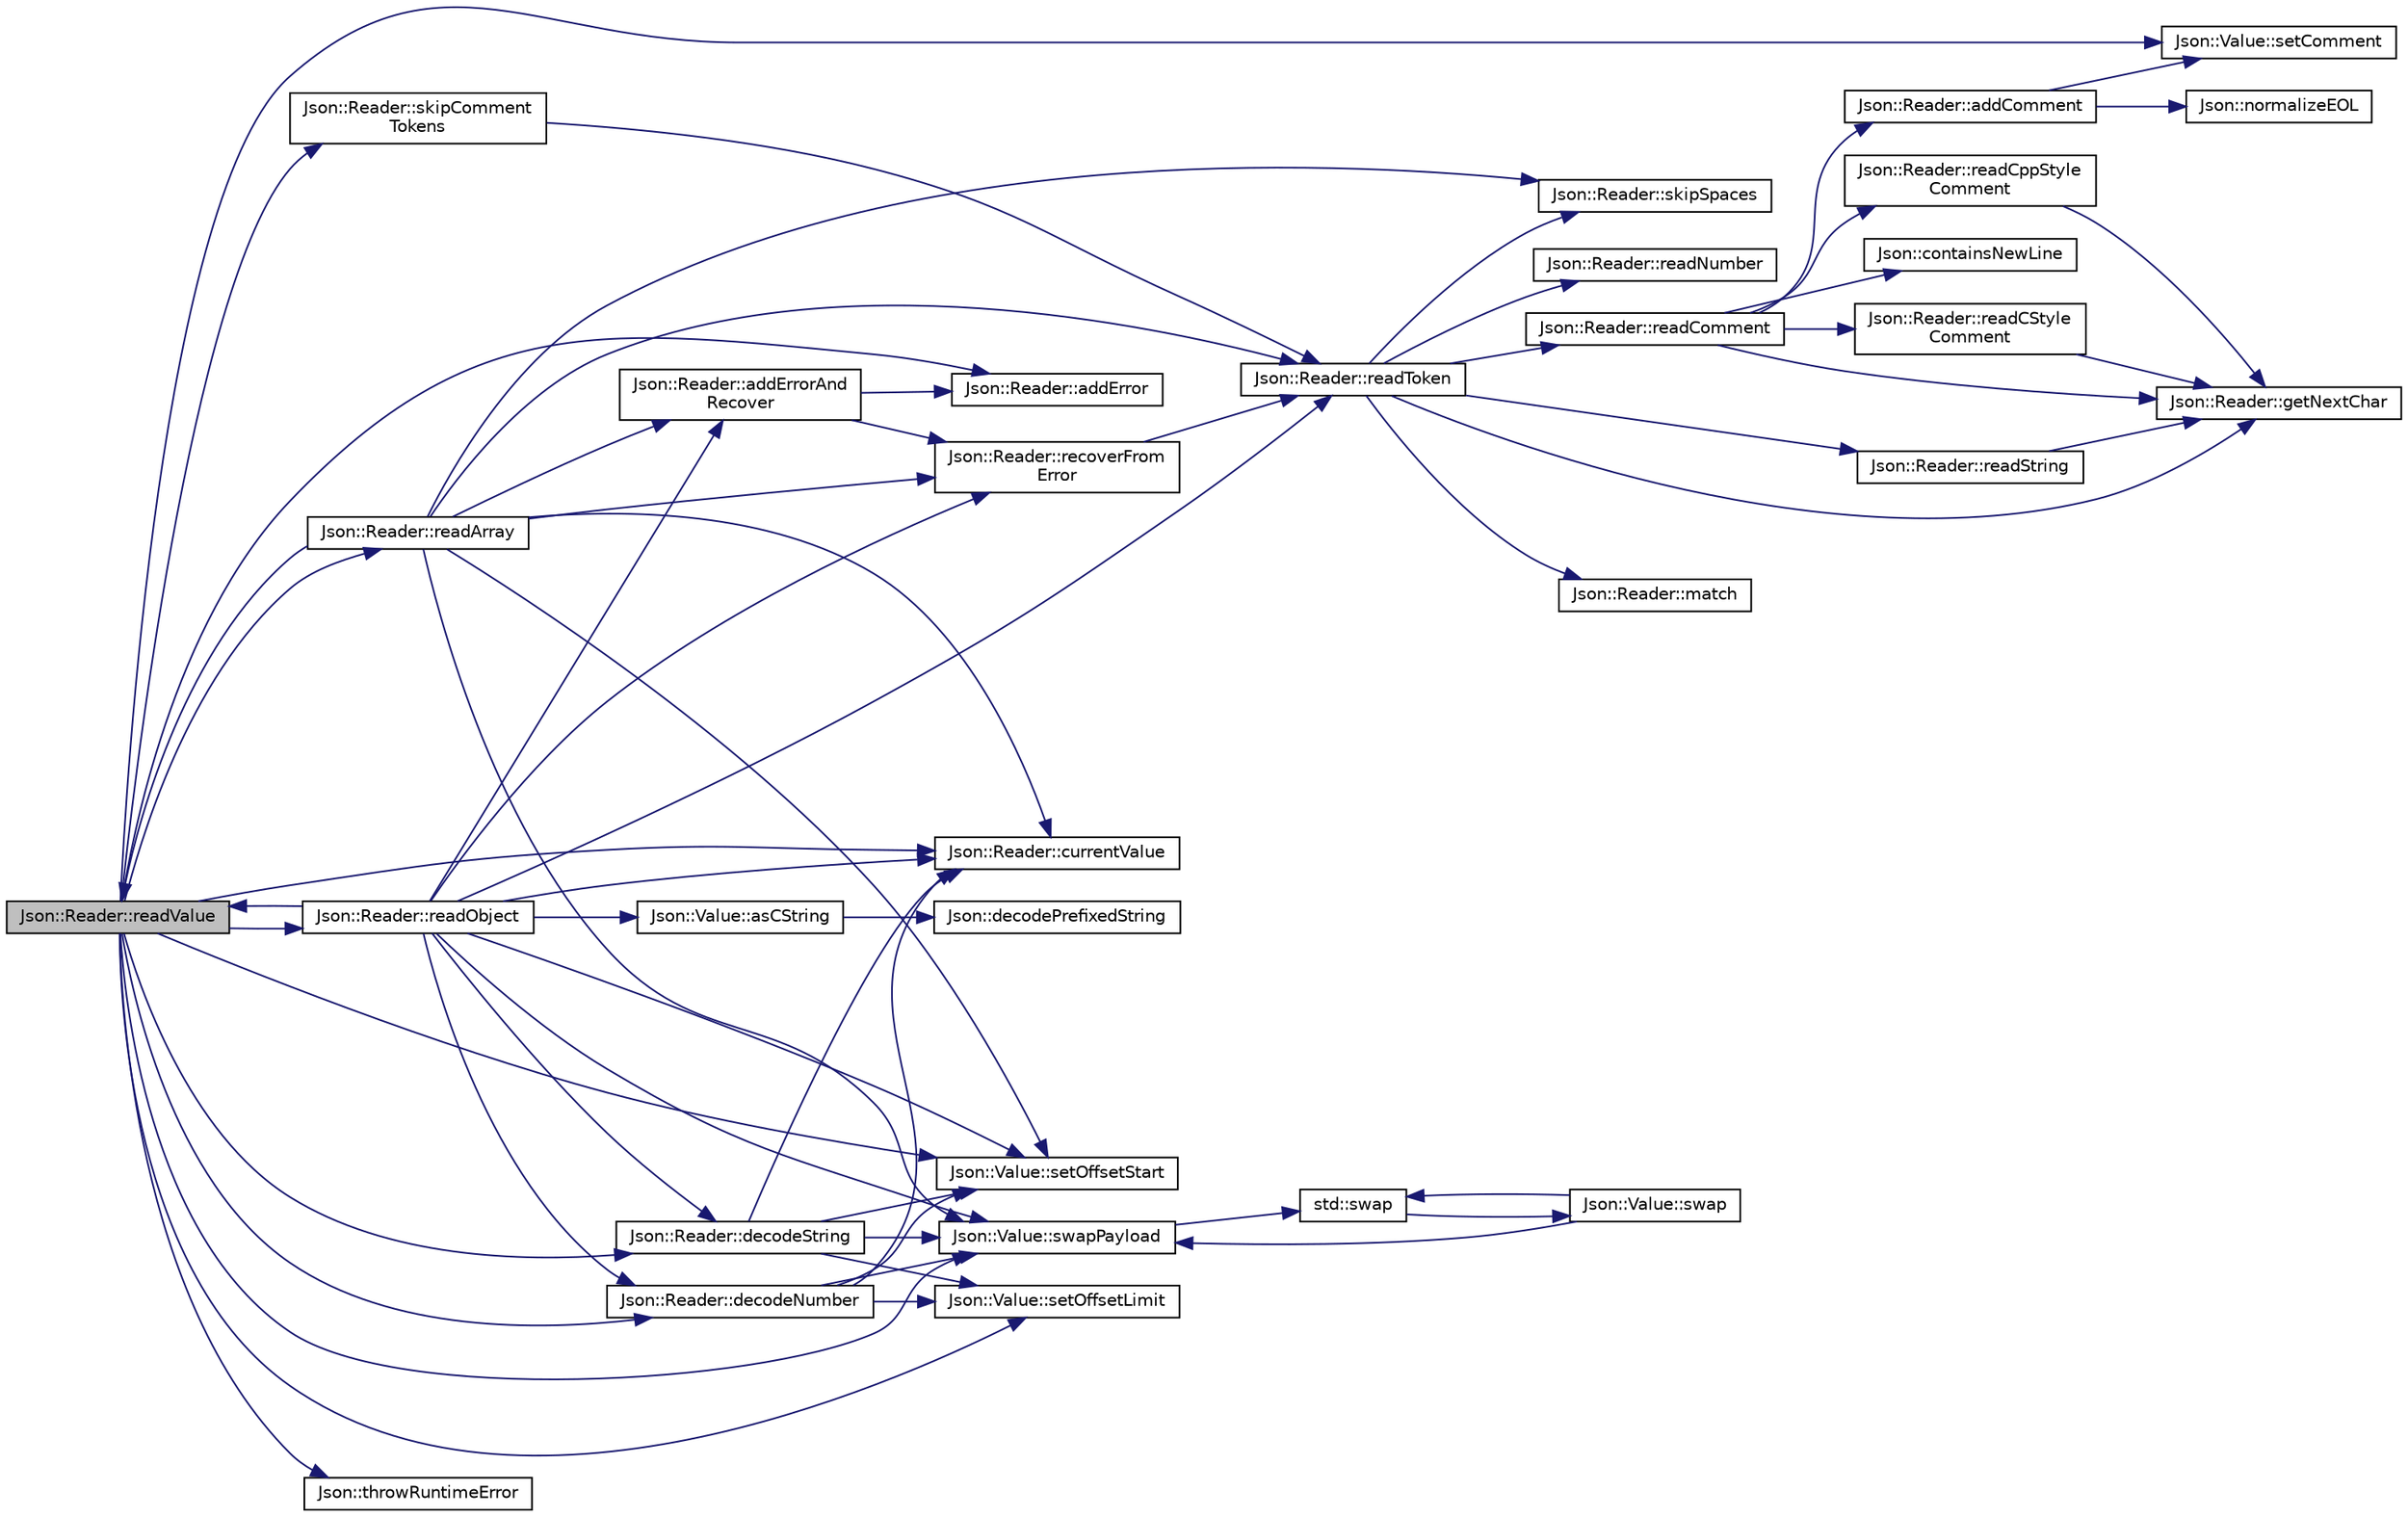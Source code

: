digraph "Json::Reader::readValue"
{
 // LATEX_PDF_SIZE
  edge [fontname="Helvetica",fontsize="10",labelfontname="Helvetica",labelfontsize="10"];
  node [fontname="Helvetica",fontsize="10",shape=record];
  rankdir="LR";
  Node1 [label="Json::Reader::readValue",height=0.2,width=0.4,color="black", fillcolor="grey75", style="filled", fontcolor="black",tooltip=" "];
  Node1 -> Node2 [color="midnightblue",fontsize="10",style="solid",fontname="Helvetica"];
  Node2 [label="Json::Reader::addError",height=0.2,width=0.4,color="black", fillcolor="white", style="filled",URL="$class_json_1_1_reader.html#af02176a1d2786b4415bbb00a1b10bb6b",tooltip=" "];
  Node1 -> Node3 [color="midnightblue",fontsize="10",style="solid",fontname="Helvetica"];
  Node3 [label="Json::Reader::currentValue",height=0.2,width=0.4,color="black", fillcolor="white", style="filled",URL="$class_json_1_1_reader.html#a85597f763fb0148a17359b6dfc6f7326",tooltip=" "];
  Node1 -> Node4 [color="midnightblue",fontsize="10",style="solid",fontname="Helvetica"];
  Node4 [label="Json::Reader::decodeNumber",height=0.2,width=0.4,color="black", fillcolor="white", style="filled",URL="$class_json_1_1_reader.html#a442d1f23edf0f4350f5eeab3ee3f7d46",tooltip=" "];
  Node4 -> Node3 [color="midnightblue",fontsize="10",style="solid",fontname="Helvetica"];
  Node4 -> Node5 [color="midnightblue",fontsize="10",style="solid",fontname="Helvetica"];
  Node5 [label="Json::Value::setOffsetLimit",height=0.2,width=0.4,color="black", fillcolor="white", style="filled",URL="$class_json_1_1_value.html#a5e4f5853fec138150c5df6004a8c2bcf",tooltip=" "];
  Node4 -> Node6 [color="midnightblue",fontsize="10",style="solid",fontname="Helvetica"];
  Node6 [label="Json::Value::setOffsetStart",height=0.2,width=0.4,color="black", fillcolor="white", style="filled",URL="$class_json_1_1_value.html#a92e32ea0f4f8a15853a3cf0beac9feb9",tooltip=" "];
  Node4 -> Node7 [color="midnightblue",fontsize="10",style="solid",fontname="Helvetica"];
  Node7 [label="Json::Value::swapPayload",height=0.2,width=0.4,color="black", fillcolor="white", style="filled",URL="$class_json_1_1_value.html#a5263476047f20e2fc6de470e4de34fe5",tooltip="Swap values but leave comments and source offsets in place."];
  Node7 -> Node8 [color="midnightblue",fontsize="10",style="solid",fontname="Helvetica"];
  Node8 [label="std::swap",height=0.2,width=0.4,color="black", fillcolor="white", style="filled",URL="$namespacestd.html#a22cc6fcbbb1f2f705c7888b615e43582",tooltip="Specialize std::swap() for Json::Value."];
  Node8 -> Node9 [color="midnightblue",fontsize="10",style="solid",fontname="Helvetica"];
  Node9 [label="Json::Value::swap",height=0.2,width=0.4,color="black", fillcolor="white", style="filled",URL="$class_json_1_1_value.html#aab841120d78e296e1bc06a373345e822",tooltip="Swap everything."];
  Node9 -> Node8 [color="midnightblue",fontsize="10",style="solid",fontname="Helvetica"];
  Node9 -> Node7 [color="midnightblue",fontsize="10",style="solid",fontname="Helvetica"];
  Node1 -> Node10 [color="midnightblue",fontsize="10",style="solid",fontname="Helvetica"];
  Node10 [label="Json::Reader::decodeString",height=0.2,width=0.4,color="black", fillcolor="white", style="filled",URL="$class_json_1_1_reader.html#aaf736937912f5c9b8d221e57f209e3e0",tooltip=" "];
  Node10 -> Node3 [color="midnightblue",fontsize="10",style="solid",fontname="Helvetica"];
  Node10 -> Node5 [color="midnightblue",fontsize="10",style="solid",fontname="Helvetica"];
  Node10 -> Node6 [color="midnightblue",fontsize="10",style="solid",fontname="Helvetica"];
  Node10 -> Node7 [color="midnightblue",fontsize="10",style="solid",fontname="Helvetica"];
  Node1 -> Node11 [color="midnightblue",fontsize="10",style="solid",fontname="Helvetica"];
  Node11 [label="Json::Reader::readArray",height=0.2,width=0.4,color="black", fillcolor="white", style="filled",URL="$class_json_1_1_reader.html#afd9a30c0af205c9f327613f486fae6b8",tooltip=" "];
  Node11 -> Node12 [color="midnightblue",fontsize="10",style="solid",fontname="Helvetica"];
  Node12 [label="Json::Reader::addErrorAnd\lRecover",height=0.2,width=0.4,color="black", fillcolor="white", style="filled",URL="$class_json_1_1_reader.html#a478db8ac6d00db1409608a37b66bc38d",tooltip=" "];
  Node12 -> Node2 [color="midnightblue",fontsize="10",style="solid",fontname="Helvetica"];
  Node12 -> Node13 [color="midnightblue",fontsize="10",style="solid",fontname="Helvetica"];
  Node13 [label="Json::Reader::recoverFrom\lError",height=0.2,width=0.4,color="black", fillcolor="white", style="filled",URL="$class_json_1_1_reader.html#a8d4ed03a43082c5ace81ba5b81425eaf",tooltip=" "];
  Node13 -> Node14 [color="midnightblue",fontsize="10",style="solid",fontname="Helvetica"];
  Node14 [label="Json::Reader::readToken",height=0.2,width=0.4,color="black", fillcolor="white", style="filled",URL="$class_json_1_1_reader.html#a7cb0631963cc0fd4ff6ed0f570976864",tooltip=" "];
  Node14 -> Node15 [color="midnightblue",fontsize="10",style="solid",fontname="Helvetica"];
  Node15 [label="Json::Reader::getNextChar",height=0.2,width=0.4,color="black", fillcolor="white", style="filled",URL="$class_json_1_1_reader.html#ab61eb61333cc9ec3afe785663a53ce90",tooltip=" "];
  Node14 -> Node16 [color="midnightblue",fontsize="10",style="solid",fontname="Helvetica"];
  Node16 [label="Json::Reader::match",height=0.2,width=0.4,color="black", fillcolor="white", style="filled",URL="$class_json_1_1_reader.html#a3e5a7bc6b7b53f2ca8cb9da42f8ffb21",tooltip=" "];
  Node14 -> Node17 [color="midnightblue",fontsize="10",style="solid",fontname="Helvetica"];
  Node17 [label="Json::Reader::readComment",height=0.2,width=0.4,color="black", fillcolor="white", style="filled",URL="$class_json_1_1_reader.html#ad2690e860a1b3332c5401fb0850ba065",tooltip=" "];
  Node17 -> Node18 [color="midnightblue",fontsize="10",style="solid",fontname="Helvetica"];
  Node18 [label="Json::Reader::addComment",height=0.2,width=0.4,color="black", fillcolor="white", style="filled",URL="$class_json_1_1_reader.html#aaea3bd62d12ffb6117a61476c0685049",tooltip=" "];
  Node18 -> Node19 [color="midnightblue",fontsize="10",style="solid",fontname="Helvetica"];
  Node19 [label="Json::normalizeEOL",height=0.2,width=0.4,color="black", fillcolor="white", style="filled",URL="$namespace_json.html#a63123f3dd63f340ac517a59f44ea7aa4",tooltip=" "];
  Node18 -> Node20 [color="midnightblue",fontsize="10",style="solid",fontname="Helvetica"];
  Node20 [label="Json::Value::setComment",height=0.2,width=0.4,color="black", fillcolor="white", style="filled",URL="$class_json_1_1_value.html#a29f3a30f7e5d3af6f38d57999bf5b480",tooltip=" "];
  Node17 -> Node21 [color="midnightblue",fontsize="10",style="solid",fontname="Helvetica"];
  Node21 [label="Json::containsNewLine",height=0.2,width=0.4,color="black", fillcolor="white", style="filled",URL="$namespace_json.html#a4d6ab0f651348832e5cc49b577a854d2",tooltip=" "];
  Node17 -> Node15 [color="midnightblue",fontsize="10",style="solid",fontname="Helvetica"];
  Node17 -> Node22 [color="midnightblue",fontsize="10",style="solid",fontname="Helvetica"];
  Node22 [label="Json::Reader::readCppStyle\lComment",height=0.2,width=0.4,color="black", fillcolor="white", style="filled",URL="$class_json_1_1_reader.html#a6716ef6290b0f469efaf8d379c357967",tooltip=" "];
  Node22 -> Node15 [color="midnightblue",fontsize="10",style="solid",fontname="Helvetica"];
  Node17 -> Node23 [color="midnightblue",fontsize="10",style="solid",fontname="Helvetica"];
  Node23 [label="Json::Reader::readCStyle\lComment",height=0.2,width=0.4,color="black", fillcolor="white", style="filled",URL="$class_json_1_1_reader.html#ae0ffe796abdc3c5851589ee500e28c79",tooltip=" "];
  Node23 -> Node15 [color="midnightblue",fontsize="10",style="solid",fontname="Helvetica"];
  Node14 -> Node24 [color="midnightblue",fontsize="10",style="solid",fontname="Helvetica"];
  Node24 [label="Json::Reader::readNumber",height=0.2,width=0.4,color="black", fillcolor="white", style="filled",URL="$class_json_1_1_reader.html#afb31bfda6bb27d6453057a47655e8363",tooltip=" "];
  Node14 -> Node25 [color="midnightblue",fontsize="10",style="solid",fontname="Helvetica"];
  Node25 [label="Json::Reader::readString",height=0.2,width=0.4,color="black", fillcolor="white", style="filled",URL="$class_json_1_1_reader.html#a6328a0b1994e05118886f9fc9c608643",tooltip=" "];
  Node25 -> Node15 [color="midnightblue",fontsize="10",style="solid",fontname="Helvetica"];
  Node14 -> Node26 [color="midnightblue",fontsize="10",style="solid",fontname="Helvetica"];
  Node26 [label="Json::Reader::skipSpaces",height=0.2,width=0.4,color="black", fillcolor="white", style="filled",URL="$class_json_1_1_reader.html#a40d0f69d15aeb2d52ff78d794f5ab8b2",tooltip=" "];
  Node11 -> Node3 [color="midnightblue",fontsize="10",style="solid",fontname="Helvetica"];
  Node11 -> Node14 [color="midnightblue",fontsize="10",style="solid",fontname="Helvetica"];
  Node11 -> Node1 [color="midnightblue",fontsize="10",style="solid",fontname="Helvetica"];
  Node11 -> Node13 [color="midnightblue",fontsize="10",style="solid",fontname="Helvetica"];
  Node11 -> Node6 [color="midnightblue",fontsize="10",style="solid",fontname="Helvetica"];
  Node11 -> Node26 [color="midnightblue",fontsize="10",style="solid",fontname="Helvetica"];
  Node11 -> Node7 [color="midnightblue",fontsize="10",style="solid",fontname="Helvetica"];
  Node1 -> Node27 [color="midnightblue",fontsize="10",style="solid",fontname="Helvetica"];
  Node27 [label="Json::Reader::readObject",height=0.2,width=0.4,color="black", fillcolor="white", style="filled",URL="$class_json_1_1_reader.html#a0068eb3d8e86e91f0e4806f60da66b9c",tooltip=" "];
  Node27 -> Node12 [color="midnightblue",fontsize="10",style="solid",fontname="Helvetica"];
  Node27 -> Node28 [color="midnightblue",fontsize="10",style="solid",fontname="Helvetica"];
  Node28 [label="Json::Value::asCString",height=0.2,width=0.4,color="black", fillcolor="white", style="filled",URL="$class_json_1_1_value.html#a16668c8db7ef0a5de040012f0dfd84b0",tooltip="Embedded zeroes could cause you trouble!"];
  Node28 -> Node29 [color="midnightblue",fontsize="10",style="solid",fontname="Helvetica"];
  Node29 [label="Json::decodePrefixedString",height=0.2,width=0.4,color="black", fillcolor="white", style="filled",URL="$namespace_json.html#aad8b4982c1acd164f541fba396ac9fb1",tooltip=" "];
  Node27 -> Node3 [color="midnightblue",fontsize="10",style="solid",fontname="Helvetica"];
  Node27 -> Node4 [color="midnightblue",fontsize="10",style="solid",fontname="Helvetica"];
  Node27 -> Node10 [color="midnightblue",fontsize="10",style="solid",fontname="Helvetica"];
  Node27 -> Node14 [color="midnightblue",fontsize="10",style="solid",fontname="Helvetica"];
  Node27 -> Node1 [color="midnightblue",fontsize="10",style="solid",fontname="Helvetica"];
  Node27 -> Node13 [color="midnightblue",fontsize="10",style="solid",fontname="Helvetica"];
  Node27 -> Node6 [color="midnightblue",fontsize="10",style="solid",fontname="Helvetica"];
  Node27 -> Node7 [color="midnightblue",fontsize="10",style="solid",fontname="Helvetica"];
  Node1 -> Node20 [color="midnightblue",fontsize="10",style="solid",fontname="Helvetica"];
  Node1 -> Node5 [color="midnightblue",fontsize="10",style="solid",fontname="Helvetica"];
  Node1 -> Node6 [color="midnightblue",fontsize="10",style="solid",fontname="Helvetica"];
  Node1 -> Node30 [color="midnightblue",fontsize="10",style="solid",fontname="Helvetica"];
  Node30 [label="Json::Reader::skipComment\lTokens",height=0.2,width=0.4,color="black", fillcolor="white", style="filled",URL="$class_json_1_1_reader.html#a22e677ef400d8223f27e631b4cd4b821",tooltip=" "];
  Node30 -> Node14 [color="midnightblue",fontsize="10",style="solid",fontname="Helvetica"];
  Node1 -> Node7 [color="midnightblue",fontsize="10",style="solid",fontname="Helvetica"];
  Node1 -> Node31 [color="midnightblue",fontsize="10",style="solid",fontname="Helvetica"];
  Node31 [label="Json::throwRuntimeError",height=0.2,width=0.4,color="black", fillcolor="white", style="filled",URL="$namespace_json.html#a780fd283227040c8c1a118c4d53fe58e",tooltip="used internally"];
}
